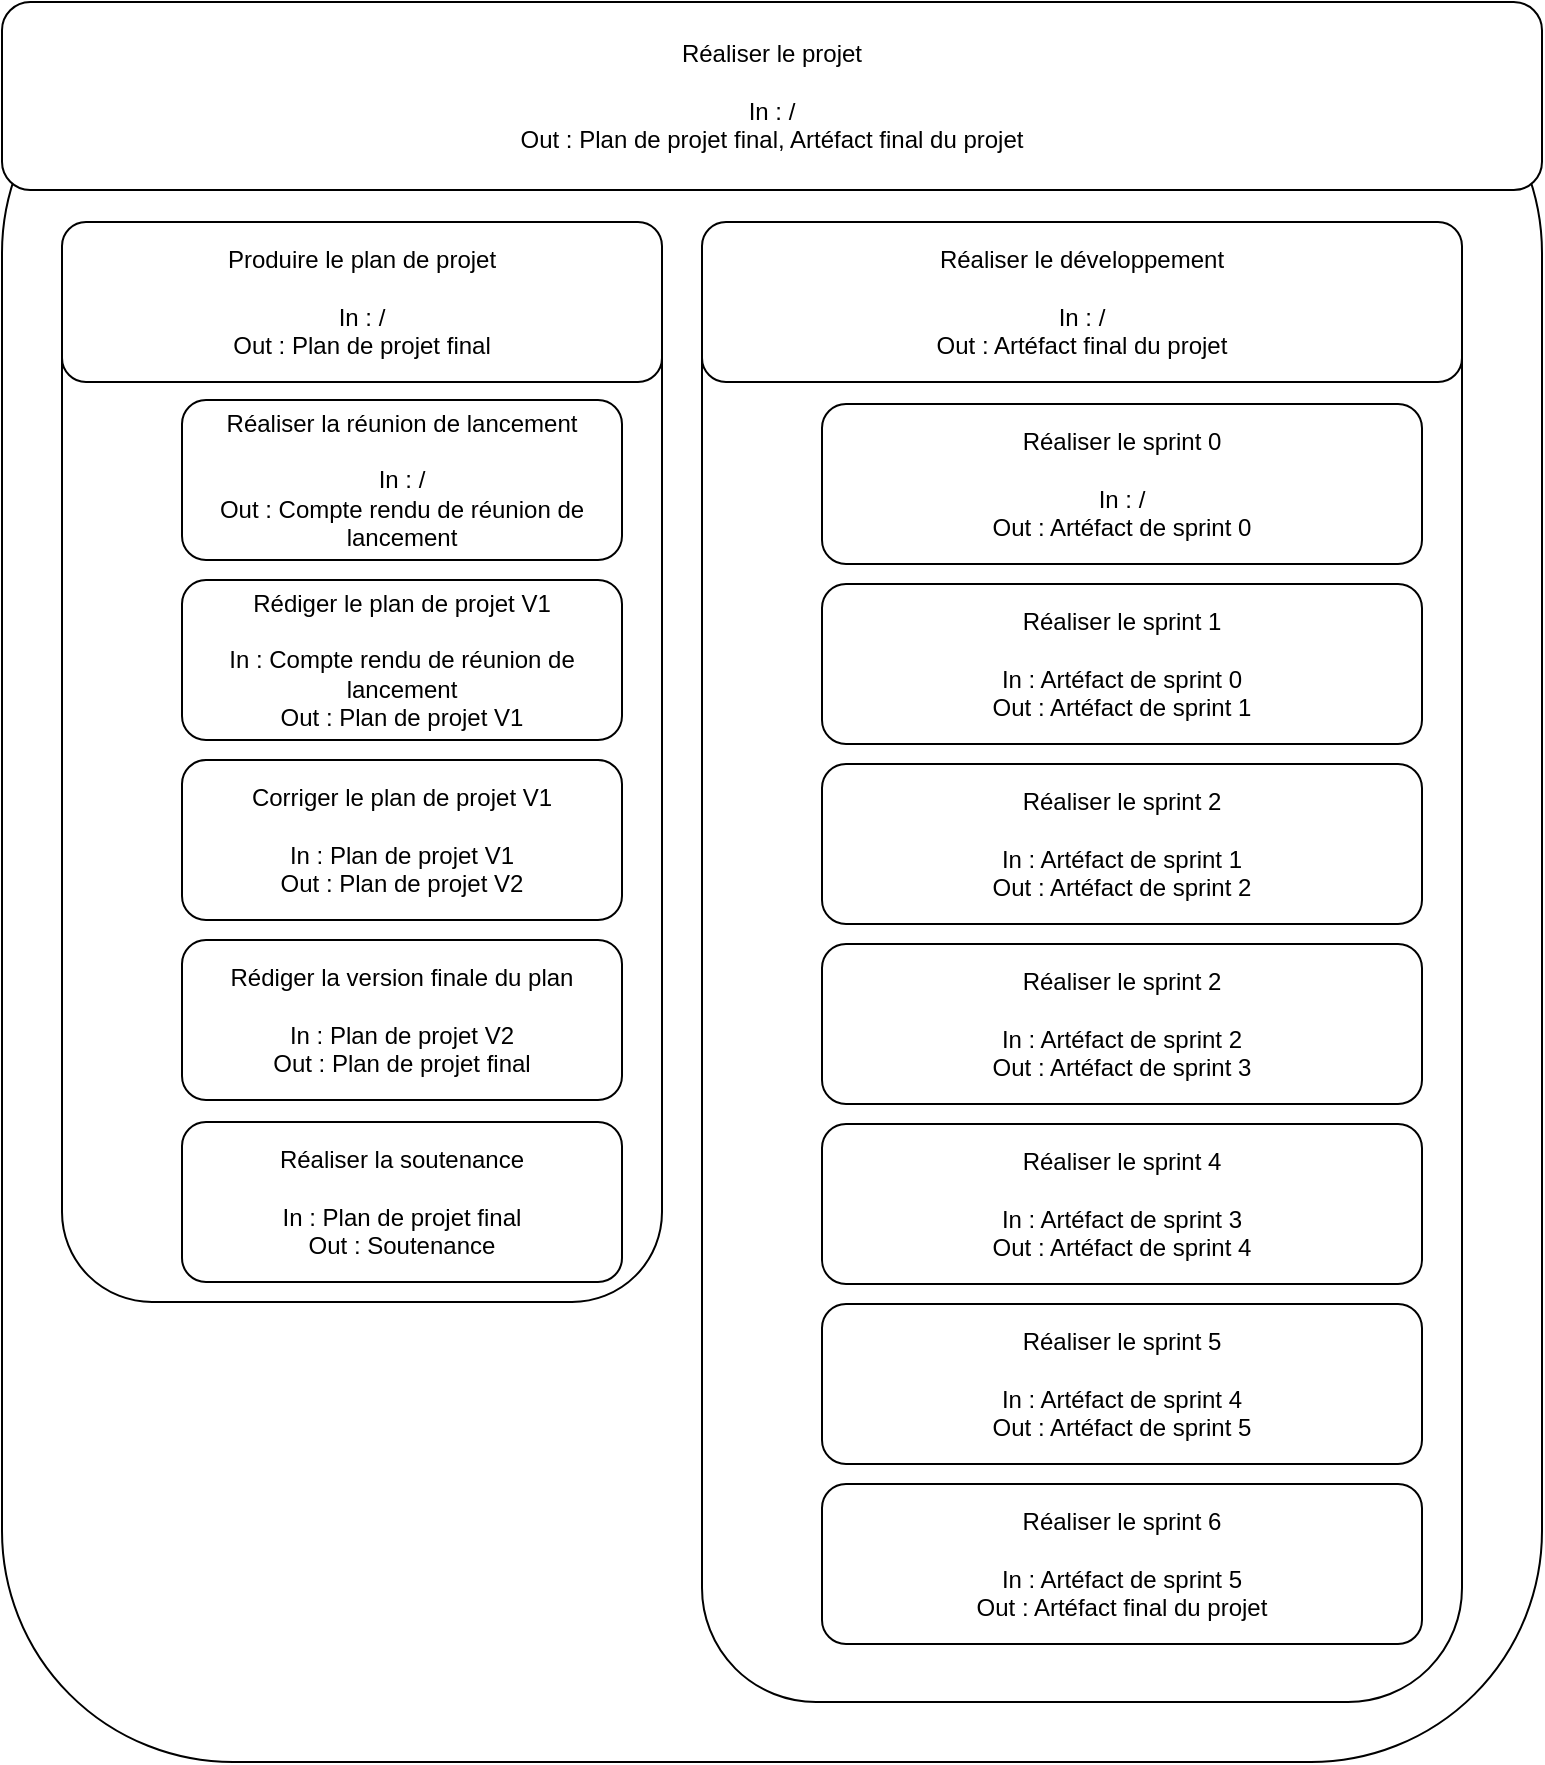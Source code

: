 <mxfile version="21.0.6" type="device"><diagram name="Page-1" id="azd4oB9Zv8i_3dDel0zO"><mxGraphModel dx="1909" dy="893" grid="1" gridSize="10" guides="1" tooltips="1" connect="1" arrows="1" fold="1" page="1" pageScale="1" pageWidth="827" pageHeight="1169" math="0" shadow="0"><root><mxCell id="0"/><mxCell id="1" parent="0"/><mxCell id="qZt69hndTsCsOkKeRW-t-162" value="" style="rounded=1;whiteSpace=wrap;html=1;" vertex="1" parent="1"><mxGeometry x="90" y="60" width="770" height="870" as="geometry"/></mxCell><mxCell id="qZt69hndTsCsOkKeRW-t-161" value="" style="rounded=1;whiteSpace=wrap;html=1;" vertex="1" parent="1"><mxGeometry x="440" y="160" width="380" height="740" as="geometry"/></mxCell><mxCell id="qZt69hndTsCsOkKeRW-t-160" value="" style="rounded=1;whiteSpace=wrap;html=1;" vertex="1" parent="1"><mxGeometry x="120" y="160" width="300" height="540" as="geometry"/></mxCell><mxCell id="qZt69hndTsCsOkKeRW-t-4" value="Produire le plan de projet&lt;br&gt;&lt;br&gt;In : /&lt;br&gt;Out : Plan de projet final" style="rounded=1;whiteSpace=wrap;html=1;" vertex="1" parent="1"><mxGeometry x="120" y="160" width="300" height="80" as="geometry"/></mxCell><mxCell id="qZt69hndTsCsOkKeRW-t-99" value="Réaliser la réunion de lancement&lt;br&gt;&lt;br&gt;In : /&lt;br&gt;Out : Compte rendu de réunion de lancement" style="rounded=1;whiteSpace=wrap;html=1;" vertex="1" parent="1"><mxGeometry x="180" y="249" width="220" height="80" as="geometry"/></mxCell><mxCell id="qZt69hndTsCsOkKeRW-t-101" value="Rédiger le plan de projet V1&lt;br&gt;&lt;br&gt;In : Compte rendu de réunion de lancement&lt;br&gt;Out : Plan de projet V1" style="rounded=1;whiteSpace=wrap;html=1;" vertex="1" parent="1"><mxGeometry x="180" y="339" width="220" height="80" as="geometry"/></mxCell><mxCell id="qZt69hndTsCsOkKeRW-t-104" value="Rédiger la version finale du plan&lt;br&gt;&lt;br&gt;In : Plan de projet V2&lt;br&gt;Out : Plan de projet final" style="rounded=1;whiteSpace=wrap;html=1;" vertex="1" parent="1"><mxGeometry x="180" y="519" width="220" height="80" as="geometry"/></mxCell><mxCell id="qZt69hndTsCsOkKeRW-t-105" value="Réaliser le développement&lt;br&gt;&lt;br&gt;In : /&lt;br&gt;Out : Artéfact final du projet" style="rounded=1;whiteSpace=wrap;html=1;" vertex="1" parent="1"><mxGeometry x="440" y="160" width="380" height="80" as="geometry"/></mxCell><mxCell id="qZt69hndTsCsOkKeRW-t-106" value="Réaliser le sprint 0&lt;br&gt;&lt;br&gt;In : /&lt;br&gt;Out : Artéfact de sprint 0" style="rounded=1;whiteSpace=wrap;html=1;" vertex="1" parent="1"><mxGeometry x="500" y="251" width="300" height="80" as="geometry"/></mxCell><mxCell id="qZt69hndTsCsOkKeRW-t-119" value="Réaliser le sprint 1&lt;br&gt;&lt;br&gt;In : Artéfact de sprint 0&lt;br&gt;Out : Artéfact de sprint 1" style="rounded=1;whiteSpace=wrap;html=1;" vertex="1" parent="1"><mxGeometry x="500" y="341" width="300" height="80" as="geometry"/></mxCell><mxCell id="qZt69hndTsCsOkKeRW-t-126" value="Réaliser le sprint 2&lt;br&gt;&lt;br&gt;In : Artéfact de sprint 1&lt;br&gt;Out : Artéfact de sprint 2" style="rounded=1;whiteSpace=wrap;html=1;" vertex="1" parent="1"><mxGeometry x="500" y="431" width="300" height="80" as="geometry"/></mxCell><mxCell id="qZt69hndTsCsOkKeRW-t-135" value="Réaliser le sprint 2&lt;br&gt;&lt;br&gt;In : Artéfact de sprint 2&lt;br&gt;Out : Artéfact de sprint 3" style="rounded=1;whiteSpace=wrap;html=1;" vertex="1" parent="1"><mxGeometry x="500" y="521" width="300" height="80" as="geometry"/></mxCell><mxCell id="qZt69hndTsCsOkKeRW-t-136" value="Réaliser le sprint 4&lt;br&gt;&lt;br&gt;In : Artéfact de sprint 3&lt;br&gt;Out : Artéfact de sprint 4" style="rounded=1;whiteSpace=wrap;html=1;" vertex="1" parent="1"><mxGeometry x="500" y="611" width="300" height="80" as="geometry"/></mxCell><mxCell id="qZt69hndTsCsOkKeRW-t-137" value="Réaliser le sprint 5&lt;br&gt;&lt;br&gt;In : Artéfact de sprint 4&lt;br&gt;Out : Artéfact de sprint 5" style="rounded=1;whiteSpace=wrap;html=1;" vertex="1" parent="1"><mxGeometry x="500" y="701" width="300" height="80" as="geometry"/></mxCell><mxCell id="qZt69hndTsCsOkKeRW-t-138" value="Réaliser le sprint 6&lt;br&gt;&lt;br&gt;In : Artéfact de sprint 5&lt;br&gt;Out : Artéfact final du projet" style="rounded=1;whiteSpace=wrap;html=1;" vertex="1" parent="1"><mxGeometry x="500" y="791" width="300" height="80" as="geometry"/></mxCell><mxCell id="qZt69hndTsCsOkKeRW-t-139" value="Réaliser le projet&lt;br&gt;&lt;br&gt;In : /&lt;br&gt;Out : Plan de projet final, Artéfact final du projet" style="rounded=1;whiteSpace=wrap;html=1;" vertex="1" parent="1"><mxGeometry x="90" y="50" width="770" height="94" as="geometry"/></mxCell><mxCell id="qZt69hndTsCsOkKeRW-t-157" value="Réaliser la soutenance&lt;br&gt;&lt;br&gt;In : Plan de projet final&lt;br&gt;Out : Soutenance" style="rounded=1;whiteSpace=wrap;html=1;" vertex="1" parent="1"><mxGeometry x="180" y="610" width="220" height="80" as="geometry"/></mxCell><mxCell id="qZt69hndTsCsOkKeRW-t-163" value="Corriger le plan de projet V1&lt;br&gt;&lt;br&gt;In : Plan de projet V1&lt;br&gt;Out : Plan de projet V2" style="rounded=1;whiteSpace=wrap;html=1;" vertex="1" parent="1"><mxGeometry x="180" y="429" width="220" height="80" as="geometry"/></mxCell></root></mxGraphModel></diagram></mxfile>